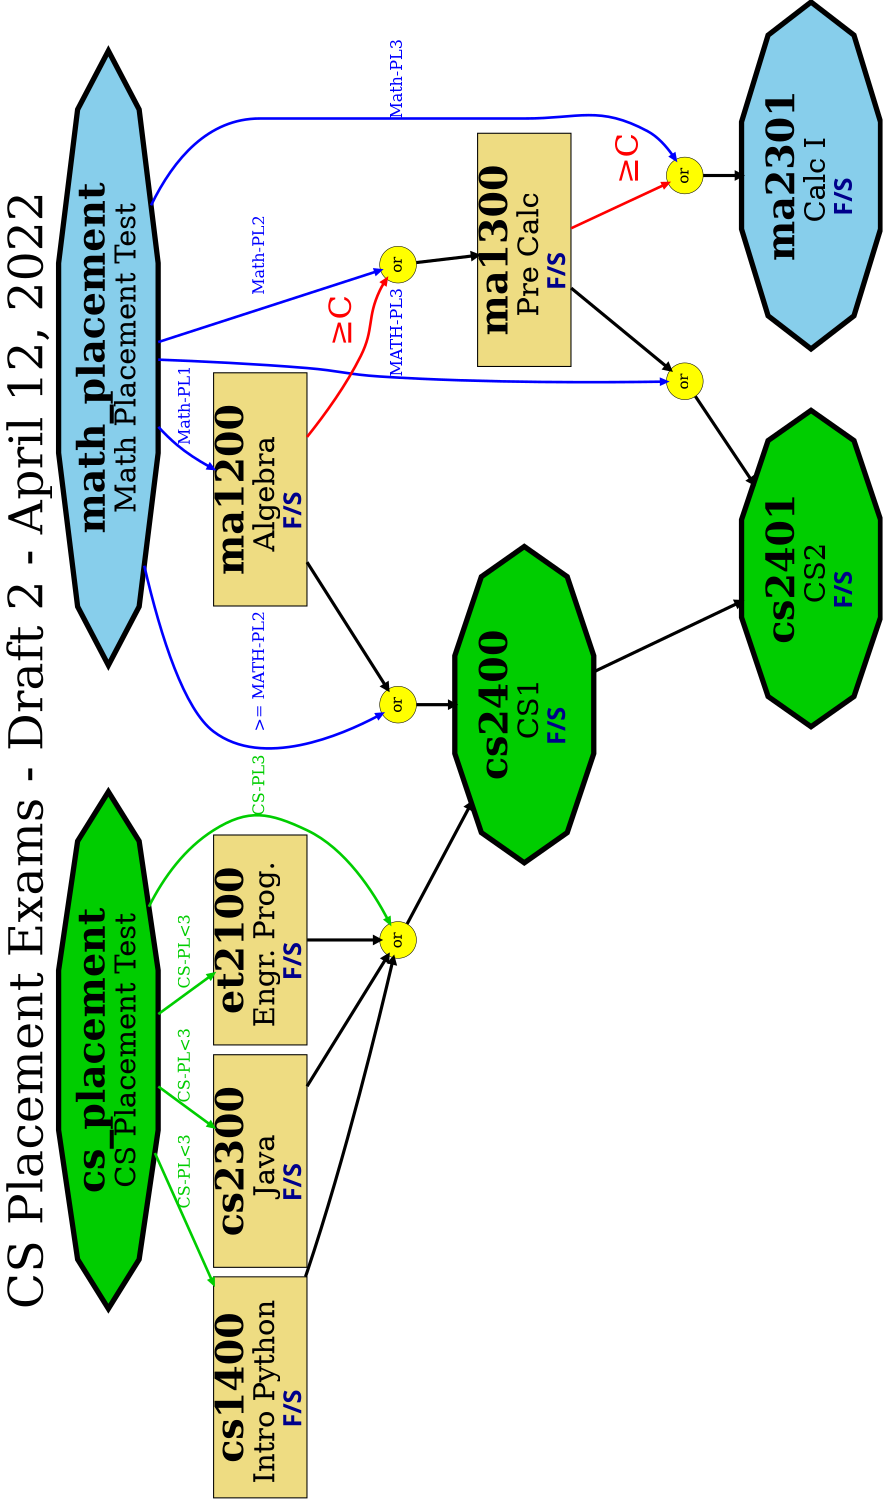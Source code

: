 # 0 "cs_placement.dotcc"
# 0 "<built-in>"
# 0 "<command-line>"
# 1 "cs_placement.dotcc"


# 1 "eecs_prereq_design.h" 1
# 4 "cs_placement.dotcc" 2




digraph cs_placement {

 rankdir=TB;



 size="10,7"







 ranksep="1.0"


 graph [ dpi = 600 ];


 landscape=true


 labelloc="t"
 fontsize=90
    label="CS Placement Exams - Draft 2 - April 12, 2022"


 node [shape=polygon, sides=10, penwidth=10, style = "filled", fontcolor=black, fillcolor=green3,width=0.25,margin="0,0",fontsize=28] ; cs_placement [margin="0,0", label= < <FONT POINT-SIZE="72"> <b> cs_placement </b> </FONT> <br/> <FONT POINT-SIZE="55"> CS Placement Test </FONT> >];
 node [shape=polygon, sides=10, penwidth=10, style = "filled", fontcolor=black, fillcolor=skyblue,width=0.25,margin="0,0",fontsize=28] ; math_placement [margin="0,0", label= < <FONT POINT-SIZE="72"> <b> math_placement </b> </FONT> <br/> <FONT POINT-SIZE="55"> Math Placement Test </FONT> >];



 node [shape = box, penwidth=2, style = filled, fontcolor=black, fillcolor=lightgoldenrod2,width=0.25,margin="0,0",fontsize=28] ; cs1400 [margin="0,0", label= < <FONT POINT-SIZE="72"> <b> cs1400 </b> </FONT> <br/> <FONT POINT-SIZE="55"> Intro Python </FONT> <FONT POINT-SIZE="50"> <br /> </FONT> <FONT POINT-SIZE="48" face="Impact"> <FONT COLOR="darkblue"><b> F/S </b></FONT>   </FONT> >];

 cs_placement -> cs1400 [ label = "CS-PL<3", fontsize=30, fontcolor=green3, penwidth=5, color=green3, style=bold]
 node [shape = box, penwidth=2, style = filled, fontcolor=black, fillcolor=lightgoldenrod2,width=0.25,margin="0,0",fontsize=28] ; cs2300 [margin="0,0", label= < <FONT POINT-SIZE="72"> <b> cs2300 </b> </FONT> <br/> <FONT POINT-SIZE="55"> Java </FONT> <FONT POINT-SIZE="50"> <br /> </FONT> <FONT POINT-SIZE="48" face="Impact"> <FONT COLOR="darkblue"><b> F/S </b></FONT>   </FONT> >];
 cs_placement -> cs2300 [ label = "CS-PL<3", fontsize=30, fontcolor=green3, penwidth=5, color=green3, style=bold]
 node [shape = box, penwidth=2, style = filled, fontcolor=black, fillcolor=lightgoldenrod2,width=0.25,margin="0,0",fontsize=28] ; et2100 [margin="0,0", label= < <FONT POINT-SIZE="72"> <b> et2100 </b> </FONT> <br/> <FONT POINT-SIZE="55"> Engr. Prog. </FONT> <FONT POINT-SIZE="50"> <br /> </FONT> <FONT POINT-SIZE="48" face="Impact"> <FONT COLOR="darkblue"><b> F/S </b></FONT>   </FONT> >];
 cs_placement -> et2100 [ label = "CS-PL<3", fontsize=30, fontcolor=green3, penwidth=5, color=green3, style=bold]




    node [shape = box, penwidth=2, style = filled, fontcolor=black, fillcolor=lightgoldenrod2,width=0.25,margin="0,0",fontsize=28] ; ma1200 [margin="0,0", label= < <FONT POINT-SIZE="72"> <b> ma1200 </b> </FONT> <br/> <FONT POINT-SIZE="55"> Algebra </FONT> <FONT POINT-SIZE="50"> <br /> </FONT> <FONT POINT-SIZE="48" face="Impact"> <FONT COLOR="darkblue"><b> F/S </b></FONT>   </FONT> >];
 math_placement -> ma1200 [ label = "Math-PL1", fontsize=30, fontcolor=blue, penwidth=5, color=blue, style=bold]


    node [shape = box, penwidth=2, style = filled, fontcolor=black, fillcolor=lightgoldenrod2,width=0.25,margin="0,0",fontsize=28] ; ma1300 [margin="0,0", label= < <FONT POINT-SIZE="72"> <b> ma1300 </b> </FONT> <br/> <FONT POINT-SIZE="55"> Pre Calc </FONT> <FONT POINT-SIZE="50"> <br /> </FONT> <FONT POINT-SIZE="48" face="Impact"> <FONT COLOR="darkblue"><b> F/S </b></FONT>   </FONT> >];

 node [shape=circle, style = "filled", penwidth=1, fontcolor=black, fillcolor=yellow] ; ma1300_or [label=" or "];
 ma1300_or -> ma1300 [penwidth=6]
 ma1200 -> ma1300_or [ label = " ≥C", fontsize=60, fontcolor=red, penwidth=5, color=red, style=bold]
 math_placement -> ma1300_or [ label = "Math-PL2", fontsize=30, fontcolor=blue, penwidth=5, color=blue, style=bold]



    node [shape=polygon, sides=10, penwidth=10, style = "filled", fontcolor=black, fillcolor=skyblue,width=0.25,margin="0,0",fontsize=28] ; ma2301 [margin="0,0", label= < <FONT POINT-SIZE="72"> <b> ma2301 </b> </FONT> <br/> <FONT POINT-SIZE="55"> Calc I </FONT> <FONT POINT-SIZE="50"> <br /> </FONT> <FONT POINT-SIZE="48" face="Impact"> <FONT COLOR="darkblue"><b> F/S </b></FONT>   </FONT> >];

 node [shape=circle, style = "filled", penwidth=1, fontcolor=black, fillcolor=yellow] ; ma2301_or [label=" or "];
 ma2301_or -> ma2301 [penwidth=6]
 ma1300 -> ma2301_or [ label = " ≥C", fontsize=60, fontcolor=red, penwidth=5, color=red, style=bold]
 math_placement -> ma2301_or [ label = "Math-PL3", fontsize=30, fontcolor=blue, penwidth=5, color=blue, style=bold]


 node [shape=polygon, sides=10, penwidth=10, style = "filled", fontcolor=black, fillcolor=green3,width=0.25,margin="0,0",fontsize=28] ; cs2400 [margin="0,0", label= < <FONT POINT-SIZE="72"> <b> cs2400 </b> </FONT> <br/> <FONT POINT-SIZE="55"> CS1 </FONT> <FONT POINT-SIZE="50"> <br /> </FONT> <FONT POINT-SIZE="48" face="Impact"> <FONT COLOR="darkblue"><b> F/S </b></FONT>   </FONT> >];


 node [shape=circle, style = "filled", penwidth=1, fontcolor=black, fillcolor=yellow] ; cs2400_or [label=" or "];
 cs2400_or -> cs2400 [penwidth=6]
 cs1400 -> cs2400_or [penwidth=6]
 cs2300 -> cs2400_or [penwidth=6]
 et2100 -> cs2400_or [penwidth=6]
 cs_placement -> cs2400_or [ label = "CS-PL3", fontsize=30, fontcolor=green3, penwidth=5, color=green3, style=bold]
 node [shape=circle, style = "filled", penwidth=1, fontcolor=black, fillcolor=yellow] ; cs2400_mor [label=" or "];
 ma1200 -> cs2400_mor [penwidth=6]
 cs2400_mor -> cs2400 [penwidth=6]
 math_placement -> cs2400_mor [ label = ">= MATH-PL2", fontsize=30, fontcolor=blue, penwidth=5, color=blue, style=bold]

 node [shape=polygon, sides=10, penwidth=10, style = "filled", fontcolor=black, fillcolor=green3,width=0.25,margin="0,0",fontsize=28] ; cs2401 [margin="0,0", label= < <FONT POINT-SIZE="72"> <b> cs2401 </b> </FONT> <br/> <FONT POINT-SIZE="55"> CS2 </FONT> <FONT POINT-SIZE="50"> <br /> </FONT> <FONT POINT-SIZE="48" face="Impact"> <FONT COLOR="darkblue"><b> F/S </b></FONT>   </FONT> >];

 node [shape=circle, style = "filled", penwidth=1, fontcolor=black, fillcolor=yellow] ; cs2401_or [label=" or "];
 cs2400 -> cs2401 [penwidth=6]
 cs2401_or -> cs2401 [penwidth=6]
 ma1300 -> cs2401_or [penwidth=6]
 math_placement -> cs2401_or [ label = "MATH-PL3", fontsize=30, fontcolor=blue, penwidth=5, color=blue, style=bold]

}
